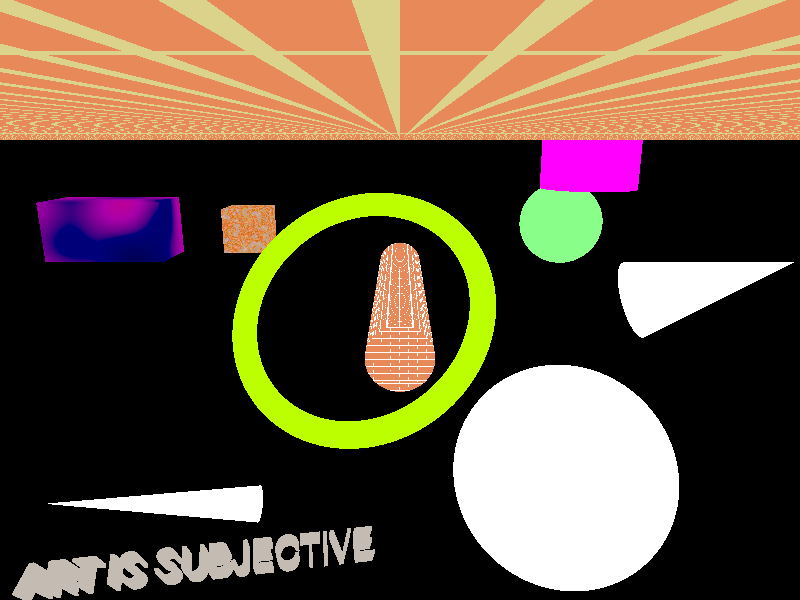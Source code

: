 //Ben Strong
//Computer Graphics Project 1


#include "colors.inc"      
#include "shapes.inc" 
#include "textures.inc"



camera {                                          //Camera
 location <0,4,-15>
 look_at <0,0,0>
}            
   
   
light_source {                                    //Light
 <4,6,0>
 White
}                
   
     
plane{                                            //plane
    <0,4,0>, 6   
    translate <0-5,5,0>
    pigment{
     brick                                        //Brick
     color Brass                                   //This is the mortar color
     color rgb<0.8,0.25,0.1>                       //color of the brick
     brick_size <1, 4, 8 >                         // size of the brick
     mortar .25                                    // size of the mortar
     scale<10,10,10>
    }                                 
}    
     
     


      
sky_sphere {                                      //Sky sphere
 pigment {                                        
   gradient y
   color_map {                                    //Color Map
   [0 color White]                                 //Goes from white to blue
   [1 color Blue]}
   }
 pigment {
   color_map {
   [0 rgbt <0,.5,.6,1>]                            //Goes from whatever to whatever
   [.5 rgbt <1,.8,.9,1>]
   [1 rgbt <1,.8,.9,1>]}   
   }     
   
   }
         

      
cylinder{  <0,1,-7>, <0,1,0>, .5                  //Cylinders
   pigment{ brick
              color White
              color rgb<0.8,0.25,0.1>
              brick_size <0.25, 0.0525, 0.125 >
              mortar 0.01 // size of the mortar
            }
     normal { wrinkles 0.75 scale 0.01}
     finish { diffuse 1 phong 1.5}                //Finish 1 of 2
     } 
   
cylinder {       
 <4,4,-2>, <4,3,-2>, 1    
    pigment {rgb <1,0,1>}  
    finish{ diffuse .3}
}

   
   
cone{                                             //Cones
 <6,0,0>, 1
 <10,1,0>, .01
    pigment { rgb<1.2,2.3,3.4> }
    finish {ambient .1}                           //Finish 2 of 2
}

cone{
 <-4,-6,0>, .5
 <-10,-6,0>, .01
    pigment { rgb<4.3,3.2,2.1> }

}
                        
                        
  
torus{                                            //Torus
 3,.3       
 pigment{MediumSpringGreen}
 rotate<-50,10,10>
 translate x*-1
 translate z*-1
 transmit 3                                       //Transmit
}
                        
                        
  
sphere {                                          //Spheres
 <3,-2,-5> , 2
    pigment{Clear}                                //Refraction (USED GLASS)
    interior { ior 1.5 }    
    texture {Glass}  
    finish{ ambient .1}                           
}     

sphere {       
 <4,2,0> , 1    
    pigment {rgb<.25,1.5,.25>}  
    finish{ ambient .1}
} 
                        
                        
                                                   //2 boxes, 1 of which is rectangular
box{
    <1,2,3>,<3,3,4>
    translate x*-7
    translate z*-8
    pigment{Apocalypse}   
}
 
           

box{
    <2,2,2>,<4,4,4>
    translate x*-10
    translate y*-3
    translate z*10
    texture{Rust}   
}
                      
                      
                      
text {
    ttf "cyrvetic.ttf" "ART IS SUBJECTIVE" 1, 0
    texture { Aluminum }
    translate -10*x
    translate -5*y
    translate 5*z
    rotate <50,-10,0>
  }